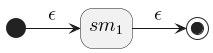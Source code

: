 @startuml

`
@startuml
hide empty description

state "<math>sm_1</math>" as sm1

[*] -> sm1 : <math>\epsilon</math>
sm1 -> [*] : <math>\epsilon</math>

@enduml
`

@enduml